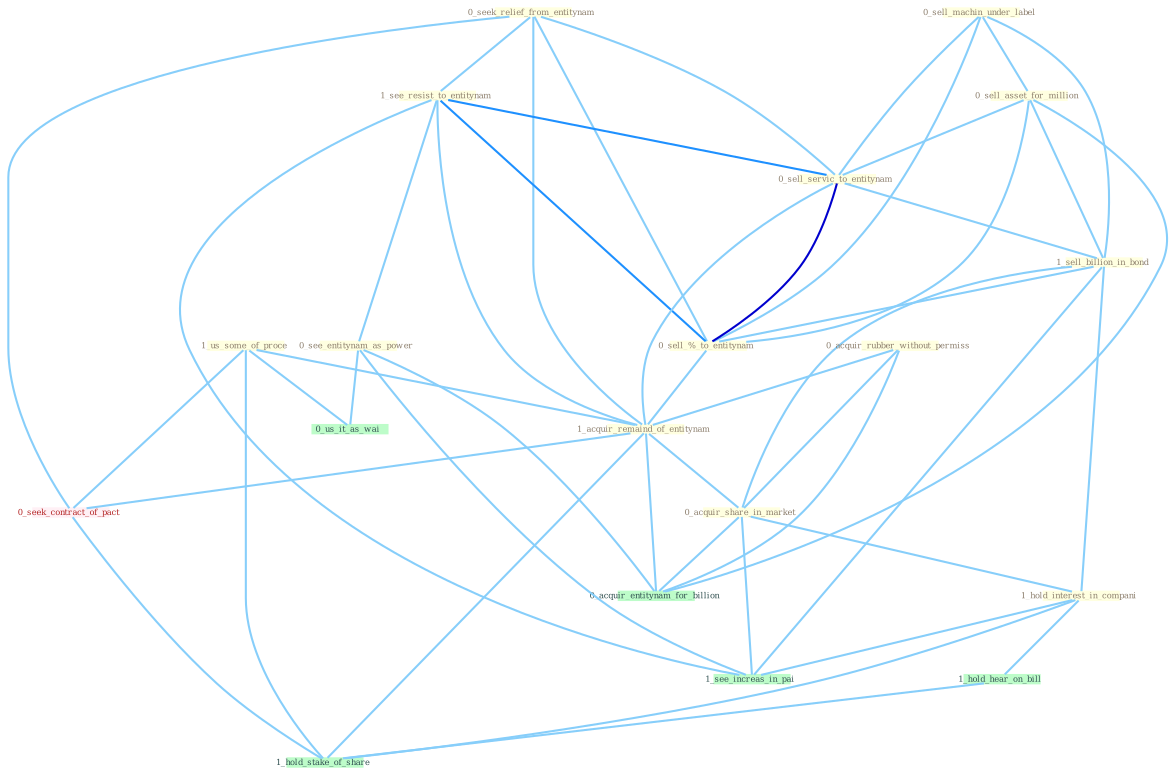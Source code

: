 Graph G{ 
    node
    [shape=polygon,style=filled,width=.5,height=.06,color="#BDFCC9",fixedsize=true,fontsize=4,
    fontcolor="#2f4f4f"];
    {node
    [color="#ffffe0", fontcolor="#8b7d6b"] "1_us_some_of_proce " "0_seek_relief_from_entitynam " "0_sell_machin_under_label " "1_see_resist_to_entitynam " "0_sell_asset_for_million " "0_sell_servic_to_entitynam " "1_sell_billion_in_bond " "0_see_entitynam_as_power " "0_sell_%_to_entitynam " "0_acquir_rubber_without_permiss " "1_acquir_remaind_of_entitynam " "0_acquir_share_in_market " "1_hold_interest_in_compani "}
{node [color="#fff0f5", fontcolor="#b22222"] "0_seek_contract_of_pact "}
edge [color="#B0E2FF"];

	"1_us_some_of_proce " -- "1_acquir_remaind_of_entitynam " [w="1", color="#87cefa" ];
	"1_us_some_of_proce " -- "0_seek_contract_of_pact " [w="1", color="#87cefa" ];
	"1_us_some_of_proce " -- "0_us_it_as_wai " [w="1", color="#87cefa" ];
	"1_us_some_of_proce " -- "1_hold_stake_of_share " [w="1", color="#87cefa" ];
	"0_seek_relief_from_entitynam " -- "1_see_resist_to_entitynam " [w="1", color="#87cefa" ];
	"0_seek_relief_from_entitynam " -- "0_sell_servic_to_entitynam " [w="1", color="#87cefa" ];
	"0_seek_relief_from_entitynam " -- "0_sell_%_to_entitynam " [w="1", color="#87cefa" ];
	"0_seek_relief_from_entitynam " -- "1_acquir_remaind_of_entitynam " [w="1", color="#87cefa" ];
	"0_seek_relief_from_entitynam " -- "0_seek_contract_of_pact " [w="1", color="#87cefa" ];
	"0_sell_machin_under_label " -- "0_sell_asset_for_million " [w="1", color="#87cefa" ];
	"0_sell_machin_under_label " -- "0_sell_servic_to_entitynam " [w="1", color="#87cefa" ];
	"0_sell_machin_under_label " -- "1_sell_billion_in_bond " [w="1", color="#87cefa" ];
	"0_sell_machin_under_label " -- "0_sell_%_to_entitynam " [w="1", color="#87cefa" ];
	"1_see_resist_to_entitynam " -- "0_sell_servic_to_entitynam " [w="2", color="#1e90ff" , len=0.8];
	"1_see_resist_to_entitynam " -- "0_see_entitynam_as_power " [w="1", color="#87cefa" ];
	"1_see_resist_to_entitynam " -- "0_sell_%_to_entitynam " [w="2", color="#1e90ff" , len=0.8];
	"1_see_resist_to_entitynam " -- "1_acquir_remaind_of_entitynam " [w="1", color="#87cefa" ];
	"1_see_resist_to_entitynam " -- "1_see_increas_in_pai " [w="1", color="#87cefa" ];
	"0_sell_asset_for_million " -- "0_sell_servic_to_entitynam " [w="1", color="#87cefa" ];
	"0_sell_asset_for_million " -- "1_sell_billion_in_bond " [w="1", color="#87cefa" ];
	"0_sell_asset_for_million " -- "0_sell_%_to_entitynam " [w="1", color="#87cefa" ];
	"0_sell_asset_for_million " -- "0_acquir_entitynam_for_billion " [w="1", color="#87cefa" ];
	"0_sell_servic_to_entitynam " -- "1_sell_billion_in_bond " [w="1", color="#87cefa" ];
	"0_sell_servic_to_entitynam " -- "0_sell_%_to_entitynam " [w="3", color="#0000cd" , len=0.6];
	"0_sell_servic_to_entitynam " -- "1_acquir_remaind_of_entitynam " [w="1", color="#87cefa" ];
	"1_sell_billion_in_bond " -- "0_sell_%_to_entitynam " [w="1", color="#87cefa" ];
	"1_sell_billion_in_bond " -- "0_acquir_share_in_market " [w="1", color="#87cefa" ];
	"1_sell_billion_in_bond " -- "1_hold_interest_in_compani " [w="1", color="#87cefa" ];
	"1_sell_billion_in_bond " -- "1_see_increas_in_pai " [w="1", color="#87cefa" ];
	"0_see_entitynam_as_power " -- "0_us_it_as_wai " [w="1", color="#87cefa" ];
	"0_see_entitynam_as_power " -- "0_acquir_entitynam_for_billion " [w="1", color="#87cefa" ];
	"0_see_entitynam_as_power " -- "1_see_increas_in_pai " [w="1", color="#87cefa" ];
	"0_sell_%_to_entitynam " -- "1_acquir_remaind_of_entitynam " [w="1", color="#87cefa" ];
	"0_acquir_rubber_without_permiss " -- "1_acquir_remaind_of_entitynam " [w="1", color="#87cefa" ];
	"0_acquir_rubber_without_permiss " -- "0_acquir_share_in_market " [w="1", color="#87cefa" ];
	"0_acquir_rubber_without_permiss " -- "0_acquir_entitynam_for_billion " [w="1", color="#87cefa" ];
	"1_acquir_remaind_of_entitynam " -- "0_acquir_share_in_market " [w="1", color="#87cefa" ];
	"1_acquir_remaind_of_entitynam " -- "0_seek_contract_of_pact " [w="1", color="#87cefa" ];
	"1_acquir_remaind_of_entitynam " -- "0_acquir_entitynam_for_billion " [w="1", color="#87cefa" ];
	"1_acquir_remaind_of_entitynam " -- "1_hold_stake_of_share " [w="1", color="#87cefa" ];
	"0_acquir_share_in_market " -- "1_hold_interest_in_compani " [w="1", color="#87cefa" ];
	"0_acquir_share_in_market " -- "0_acquir_entitynam_for_billion " [w="1", color="#87cefa" ];
	"0_acquir_share_in_market " -- "1_see_increas_in_pai " [w="1", color="#87cefa" ];
	"1_hold_interest_in_compani " -- "1_see_increas_in_pai " [w="1", color="#87cefa" ];
	"1_hold_interest_in_compani " -- "1_hold_hear_on_bill " [w="1", color="#87cefa" ];
	"1_hold_interest_in_compani " -- "1_hold_stake_of_share " [w="1", color="#87cefa" ];
	"0_seek_contract_of_pact " -- "1_hold_stake_of_share " [w="1", color="#87cefa" ];
	"1_hold_hear_on_bill " -- "1_hold_stake_of_share " [w="1", color="#87cefa" ];
}